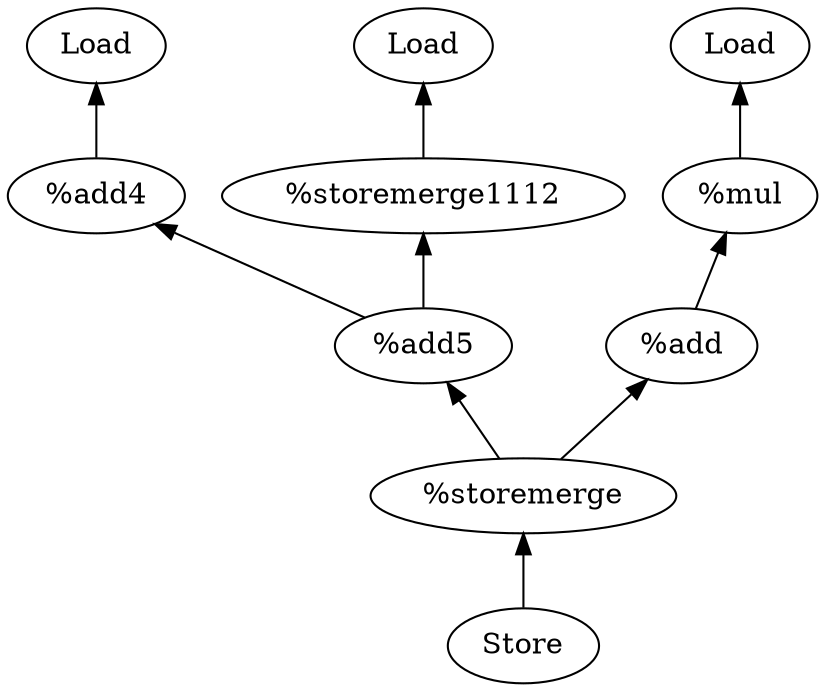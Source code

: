 strict digraph {
rankdir=BT
{
rank=min
"40" [label="Store"]
}
"39" [label="%storemerge"]
"40" -> "39"
"36" [label="%add4"]
"35" [label="Load"]
"36" -> "35"
"37" [label="%add5"]
"25" [label="%storemerge1112"]
"37" -> "25"
"21" [label="Load"]
"25" -> "21"
"39" -> "37"
"37" -> "36"

"40" -> "39"
"32" [label="%add"]
"39" -> "32"
"31" [label="%mul"]
"32" -> "31"
"30" [label="Load"]
"31" -> "30"
}
